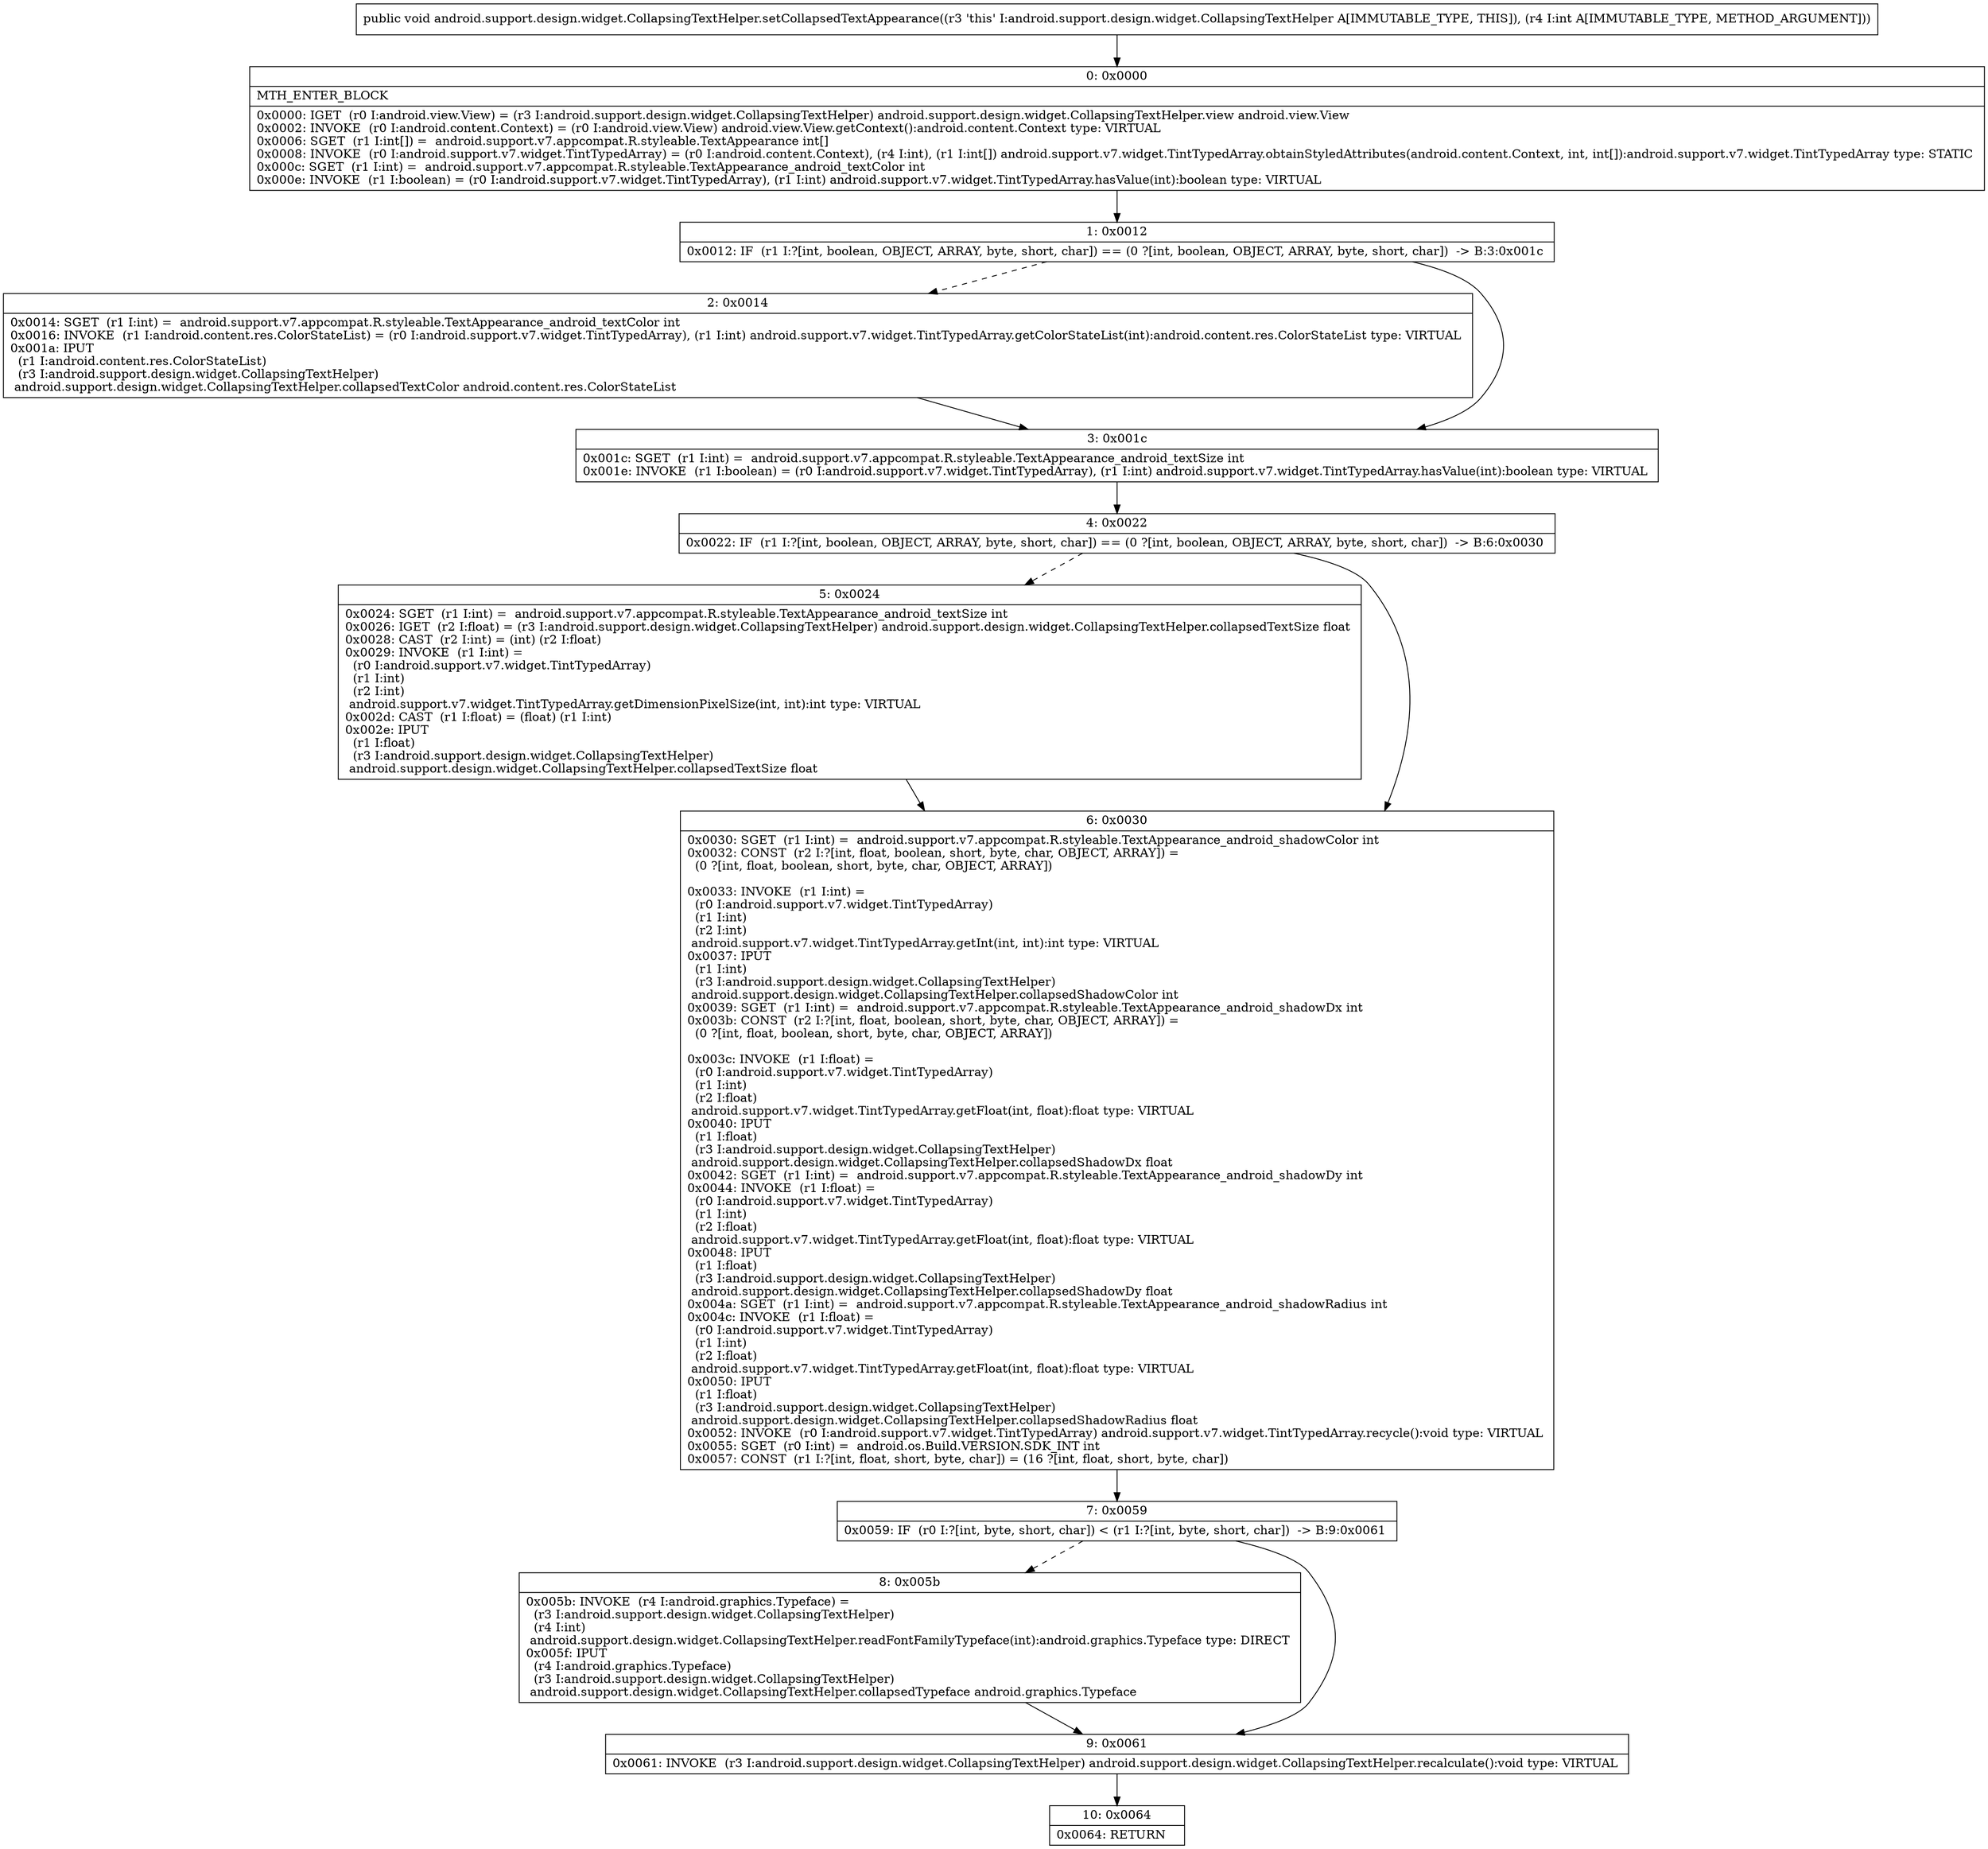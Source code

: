 digraph "CFG forandroid.support.design.widget.CollapsingTextHelper.setCollapsedTextAppearance(I)V" {
Node_0 [shape=record,label="{0\:\ 0x0000|MTH_ENTER_BLOCK\l|0x0000: IGET  (r0 I:android.view.View) = (r3 I:android.support.design.widget.CollapsingTextHelper) android.support.design.widget.CollapsingTextHelper.view android.view.View \l0x0002: INVOKE  (r0 I:android.content.Context) = (r0 I:android.view.View) android.view.View.getContext():android.content.Context type: VIRTUAL \l0x0006: SGET  (r1 I:int[]) =  android.support.v7.appcompat.R.styleable.TextAppearance int[] \l0x0008: INVOKE  (r0 I:android.support.v7.widget.TintTypedArray) = (r0 I:android.content.Context), (r4 I:int), (r1 I:int[]) android.support.v7.widget.TintTypedArray.obtainStyledAttributes(android.content.Context, int, int[]):android.support.v7.widget.TintTypedArray type: STATIC \l0x000c: SGET  (r1 I:int) =  android.support.v7.appcompat.R.styleable.TextAppearance_android_textColor int \l0x000e: INVOKE  (r1 I:boolean) = (r0 I:android.support.v7.widget.TintTypedArray), (r1 I:int) android.support.v7.widget.TintTypedArray.hasValue(int):boolean type: VIRTUAL \l}"];
Node_1 [shape=record,label="{1\:\ 0x0012|0x0012: IF  (r1 I:?[int, boolean, OBJECT, ARRAY, byte, short, char]) == (0 ?[int, boolean, OBJECT, ARRAY, byte, short, char])  \-\> B:3:0x001c \l}"];
Node_2 [shape=record,label="{2\:\ 0x0014|0x0014: SGET  (r1 I:int) =  android.support.v7.appcompat.R.styleable.TextAppearance_android_textColor int \l0x0016: INVOKE  (r1 I:android.content.res.ColorStateList) = (r0 I:android.support.v7.widget.TintTypedArray), (r1 I:int) android.support.v7.widget.TintTypedArray.getColorStateList(int):android.content.res.ColorStateList type: VIRTUAL \l0x001a: IPUT  \l  (r1 I:android.content.res.ColorStateList)\l  (r3 I:android.support.design.widget.CollapsingTextHelper)\l android.support.design.widget.CollapsingTextHelper.collapsedTextColor android.content.res.ColorStateList \l}"];
Node_3 [shape=record,label="{3\:\ 0x001c|0x001c: SGET  (r1 I:int) =  android.support.v7.appcompat.R.styleable.TextAppearance_android_textSize int \l0x001e: INVOKE  (r1 I:boolean) = (r0 I:android.support.v7.widget.TintTypedArray), (r1 I:int) android.support.v7.widget.TintTypedArray.hasValue(int):boolean type: VIRTUAL \l}"];
Node_4 [shape=record,label="{4\:\ 0x0022|0x0022: IF  (r1 I:?[int, boolean, OBJECT, ARRAY, byte, short, char]) == (0 ?[int, boolean, OBJECT, ARRAY, byte, short, char])  \-\> B:6:0x0030 \l}"];
Node_5 [shape=record,label="{5\:\ 0x0024|0x0024: SGET  (r1 I:int) =  android.support.v7.appcompat.R.styleable.TextAppearance_android_textSize int \l0x0026: IGET  (r2 I:float) = (r3 I:android.support.design.widget.CollapsingTextHelper) android.support.design.widget.CollapsingTextHelper.collapsedTextSize float \l0x0028: CAST  (r2 I:int) = (int) (r2 I:float) \l0x0029: INVOKE  (r1 I:int) = \l  (r0 I:android.support.v7.widget.TintTypedArray)\l  (r1 I:int)\l  (r2 I:int)\l android.support.v7.widget.TintTypedArray.getDimensionPixelSize(int, int):int type: VIRTUAL \l0x002d: CAST  (r1 I:float) = (float) (r1 I:int) \l0x002e: IPUT  \l  (r1 I:float)\l  (r3 I:android.support.design.widget.CollapsingTextHelper)\l android.support.design.widget.CollapsingTextHelper.collapsedTextSize float \l}"];
Node_6 [shape=record,label="{6\:\ 0x0030|0x0030: SGET  (r1 I:int) =  android.support.v7.appcompat.R.styleable.TextAppearance_android_shadowColor int \l0x0032: CONST  (r2 I:?[int, float, boolean, short, byte, char, OBJECT, ARRAY]) = \l  (0 ?[int, float, boolean, short, byte, char, OBJECT, ARRAY])\l \l0x0033: INVOKE  (r1 I:int) = \l  (r0 I:android.support.v7.widget.TintTypedArray)\l  (r1 I:int)\l  (r2 I:int)\l android.support.v7.widget.TintTypedArray.getInt(int, int):int type: VIRTUAL \l0x0037: IPUT  \l  (r1 I:int)\l  (r3 I:android.support.design.widget.CollapsingTextHelper)\l android.support.design.widget.CollapsingTextHelper.collapsedShadowColor int \l0x0039: SGET  (r1 I:int) =  android.support.v7.appcompat.R.styleable.TextAppearance_android_shadowDx int \l0x003b: CONST  (r2 I:?[int, float, boolean, short, byte, char, OBJECT, ARRAY]) = \l  (0 ?[int, float, boolean, short, byte, char, OBJECT, ARRAY])\l \l0x003c: INVOKE  (r1 I:float) = \l  (r0 I:android.support.v7.widget.TintTypedArray)\l  (r1 I:int)\l  (r2 I:float)\l android.support.v7.widget.TintTypedArray.getFloat(int, float):float type: VIRTUAL \l0x0040: IPUT  \l  (r1 I:float)\l  (r3 I:android.support.design.widget.CollapsingTextHelper)\l android.support.design.widget.CollapsingTextHelper.collapsedShadowDx float \l0x0042: SGET  (r1 I:int) =  android.support.v7.appcompat.R.styleable.TextAppearance_android_shadowDy int \l0x0044: INVOKE  (r1 I:float) = \l  (r0 I:android.support.v7.widget.TintTypedArray)\l  (r1 I:int)\l  (r2 I:float)\l android.support.v7.widget.TintTypedArray.getFloat(int, float):float type: VIRTUAL \l0x0048: IPUT  \l  (r1 I:float)\l  (r3 I:android.support.design.widget.CollapsingTextHelper)\l android.support.design.widget.CollapsingTextHelper.collapsedShadowDy float \l0x004a: SGET  (r1 I:int) =  android.support.v7.appcompat.R.styleable.TextAppearance_android_shadowRadius int \l0x004c: INVOKE  (r1 I:float) = \l  (r0 I:android.support.v7.widget.TintTypedArray)\l  (r1 I:int)\l  (r2 I:float)\l android.support.v7.widget.TintTypedArray.getFloat(int, float):float type: VIRTUAL \l0x0050: IPUT  \l  (r1 I:float)\l  (r3 I:android.support.design.widget.CollapsingTextHelper)\l android.support.design.widget.CollapsingTextHelper.collapsedShadowRadius float \l0x0052: INVOKE  (r0 I:android.support.v7.widget.TintTypedArray) android.support.v7.widget.TintTypedArray.recycle():void type: VIRTUAL \l0x0055: SGET  (r0 I:int) =  android.os.Build.VERSION.SDK_INT int \l0x0057: CONST  (r1 I:?[int, float, short, byte, char]) = (16 ?[int, float, short, byte, char]) \l}"];
Node_7 [shape=record,label="{7\:\ 0x0059|0x0059: IF  (r0 I:?[int, byte, short, char]) \< (r1 I:?[int, byte, short, char])  \-\> B:9:0x0061 \l}"];
Node_8 [shape=record,label="{8\:\ 0x005b|0x005b: INVOKE  (r4 I:android.graphics.Typeface) = \l  (r3 I:android.support.design.widget.CollapsingTextHelper)\l  (r4 I:int)\l android.support.design.widget.CollapsingTextHelper.readFontFamilyTypeface(int):android.graphics.Typeface type: DIRECT \l0x005f: IPUT  \l  (r4 I:android.graphics.Typeface)\l  (r3 I:android.support.design.widget.CollapsingTextHelper)\l android.support.design.widget.CollapsingTextHelper.collapsedTypeface android.graphics.Typeface \l}"];
Node_9 [shape=record,label="{9\:\ 0x0061|0x0061: INVOKE  (r3 I:android.support.design.widget.CollapsingTextHelper) android.support.design.widget.CollapsingTextHelper.recalculate():void type: VIRTUAL \l}"];
Node_10 [shape=record,label="{10\:\ 0x0064|0x0064: RETURN   \l}"];
MethodNode[shape=record,label="{public void android.support.design.widget.CollapsingTextHelper.setCollapsedTextAppearance((r3 'this' I:android.support.design.widget.CollapsingTextHelper A[IMMUTABLE_TYPE, THIS]), (r4 I:int A[IMMUTABLE_TYPE, METHOD_ARGUMENT])) }"];
MethodNode -> Node_0;
Node_0 -> Node_1;
Node_1 -> Node_2[style=dashed];
Node_1 -> Node_3;
Node_2 -> Node_3;
Node_3 -> Node_4;
Node_4 -> Node_5[style=dashed];
Node_4 -> Node_6;
Node_5 -> Node_6;
Node_6 -> Node_7;
Node_7 -> Node_8[style=dashed];
Node_7 -> Node_9;
Node_8 -> Node_9;
Node_9 -> Node_10;
}

